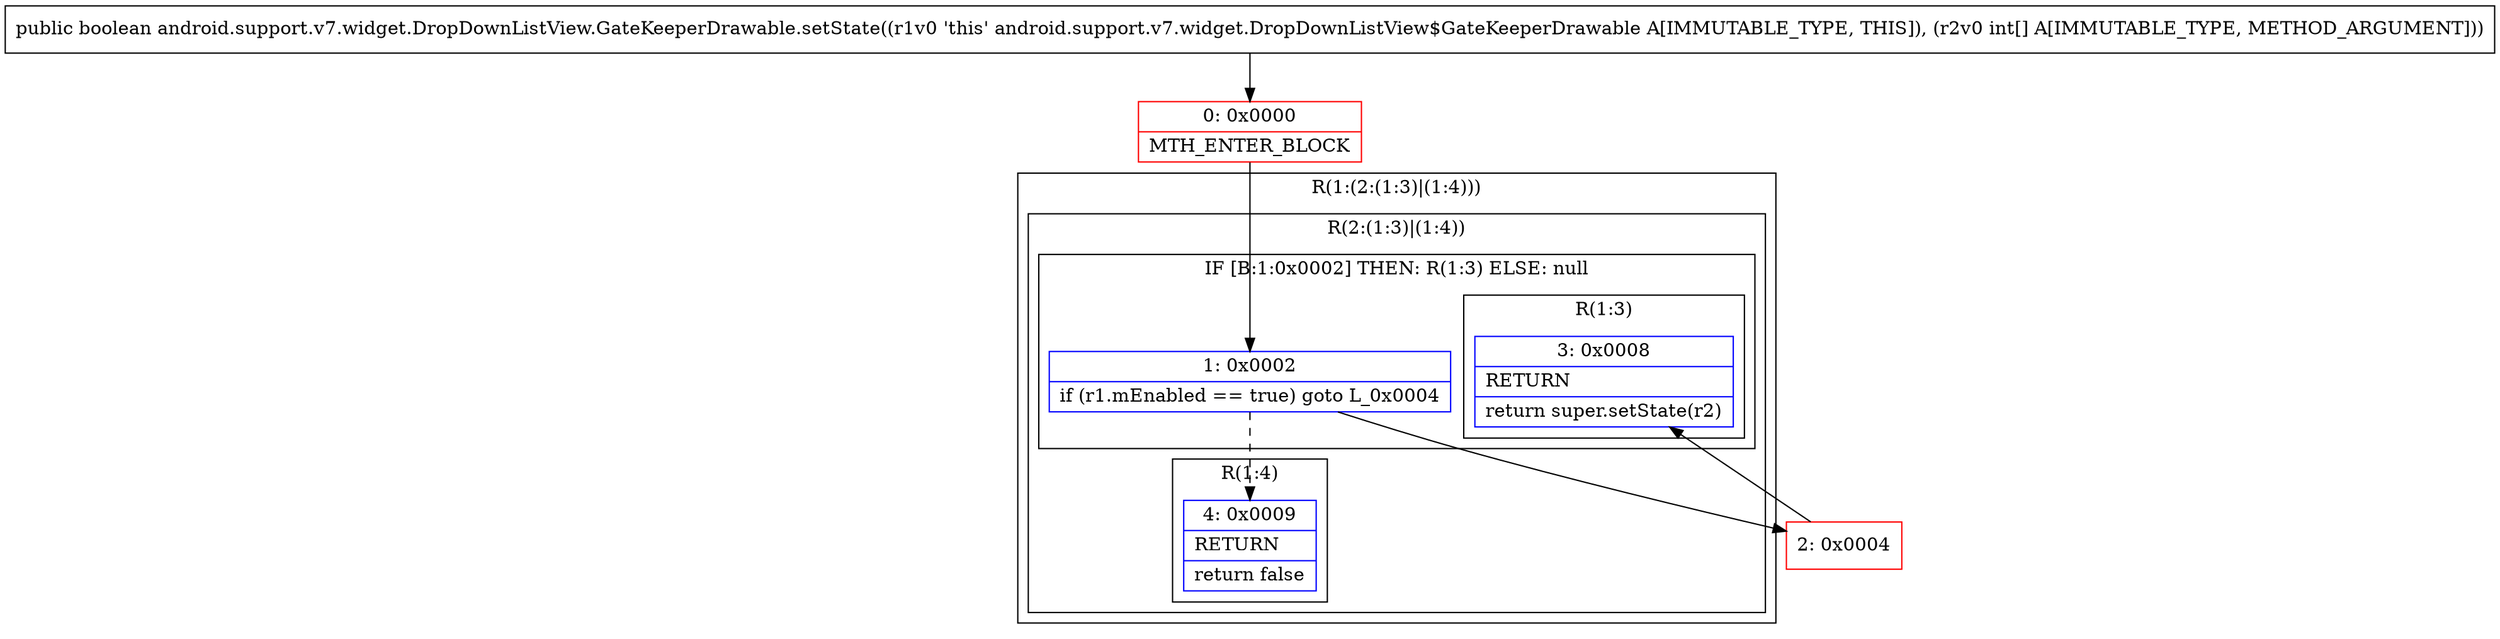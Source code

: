 digraph "CFG forandroid.support.v7.widget.DropDownListView.GateKeeperDrawable.setState([I)Z" {
subgraph cluster_Region_1969503415 {
label = "R(1:(2:(1:3)|(1:4)))";
node [shape=record,color=blue];
subgraph cluster_Region_1582331201 {
label = "R(2:(1:3)|(1:4))";
node [shape=record,color=blue];
subgraph cluster_IfRegion_332916346 {
label = "IF [B:1:0x0002] THEN: R(1:3) ELSE: null";
node [shape=record,color=blue];
Node_1 [shape=record,label="{1\:\ 0x0002|if (r1.mEnabled == true) goto L_0x0004\l}"];
subgraph cluster_Region_342934464 {
label = "R(1:3)";
node [shape=record,color=blue];
Node_3 [shape=record,label="{3\:\ 0x0008|RETURN\l|return super.setState(r2)\l}"];
}
}
subgraph cluster_Region_1084605565 {
label = "R(1:4)";
node [shape=record,color=blue];
Node_4 [shape=record,label="{4\:\ 0x0009|RETURN\l|return false\l}"];
}
}
}
Node_0 [shape=record,color=red,label="{0\:\ 0x0000|MTH_ENTER_BLOCK\l}"];
Node_2 [shape=record,color=red,label="{2\:\ 0x0004}"];
MethodNode[shape=record,label="{public boolean android.support.v7.widget.DropDownListView.GateKeeperDrawable.setState((r1v0 'this' android.support.v7.widget.DropDownListView$GateKeeperDrawable A[IMMUTABLE_TYPE, THIS]), (r2v0 int[] A[IMMUTABLE_TYPE, METHOD_ARGUMENT])) }"];
MethodNode -> Node_0;
Node_1 -> Node_2;
Node_1 -> Node_4[style=dashed];
Node_0 -> Node_1;
Node_2 -> Node_3;
}

